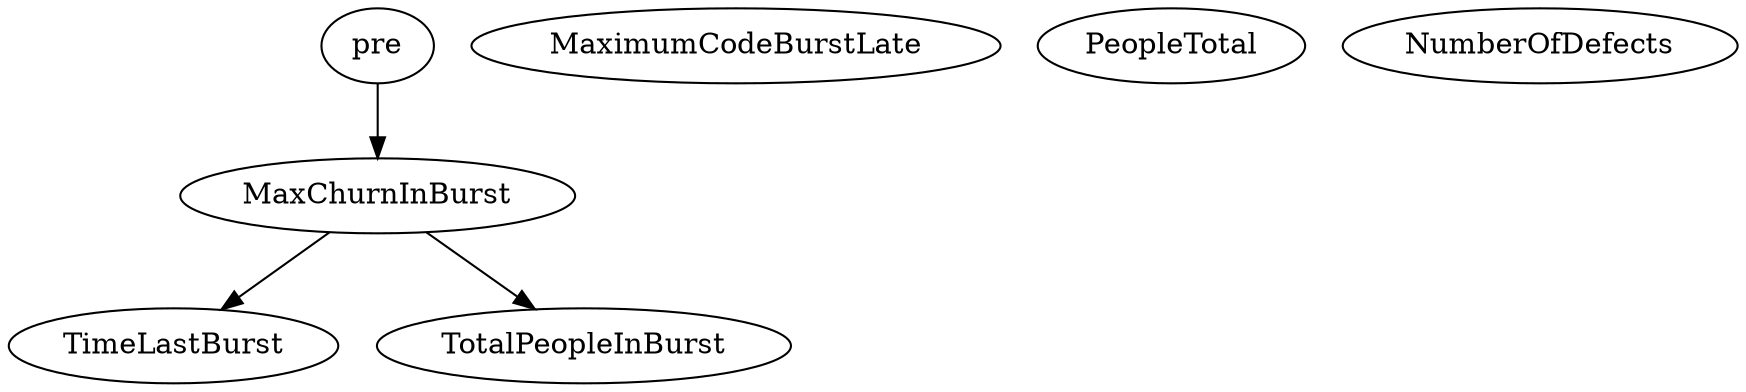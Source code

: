 digraph {
   TimeLastBurst;
   MaximumCodeBurstLate;
   PeopleTotal;
   NumberOfDefects;
   TotalPeopleInBurst;
   pre;
   MaxChurnInBurst;
   pre -> MaxChurnInBurst;
   MaxChurnInBurst -> TimeLastBurst;
   MaxChurnInBurst -> TotalPeopleInBurst;
}

